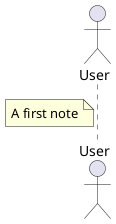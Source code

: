 {
  "sha1": "5jgn4kt4axu615wlbs44ao6uc5fzjv0",
  "insertion": {
    "when": "2024-05-30T20:48:20.754Z",
    "user": "plantuml@gmail.com"
  }
}
@startuml
actor User
note left of User : A first note
@enduml
